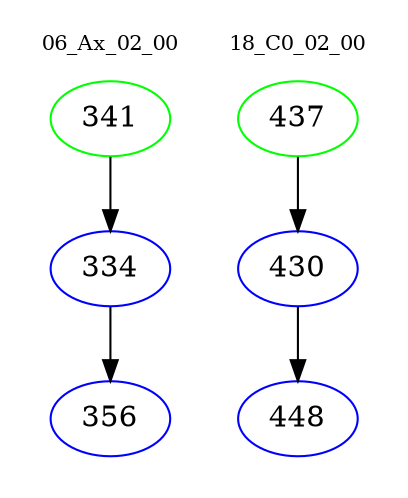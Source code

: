 digraph{
subgraph cluster_0 {
color = white
label = "06_Ax_02_00";
fontsize=10;
T0_341 [label="341", color="green"]
T0_341 -> T0_334 [color="black"]
T0_334 [label="334", color="blue"]
T0_334 -> T0_356 [color="black"]
T0_356 [label="356", color="blue"]
}
subgraph cluster_1 {
color = white
label = "18_C0_02_00";
fontsize=10;
T1_437 [label="437", color="green"]
T1_437 -> T1_430 [color="black"]
T1_430 [label="430", color="blue"]
T1_430 -> T1_448 [color="black"]
T1_448 [label="448", color="blue"]
}
}
